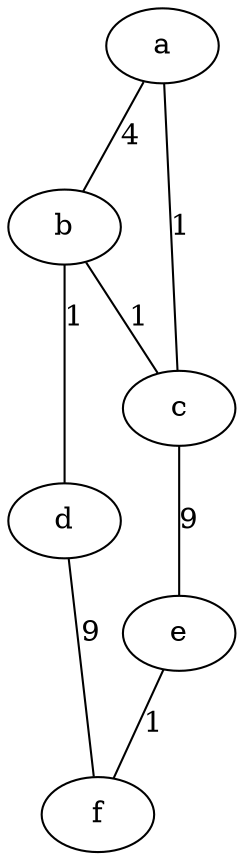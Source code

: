 // use neato
graph g {
	a -- b [label=4];
	a -- c [label=1];
	b -- c [label=1];
	b -- d [label=1];
	c -- e [label=9];
	d -- f [label=9];
	e -- f [label=1];
}
